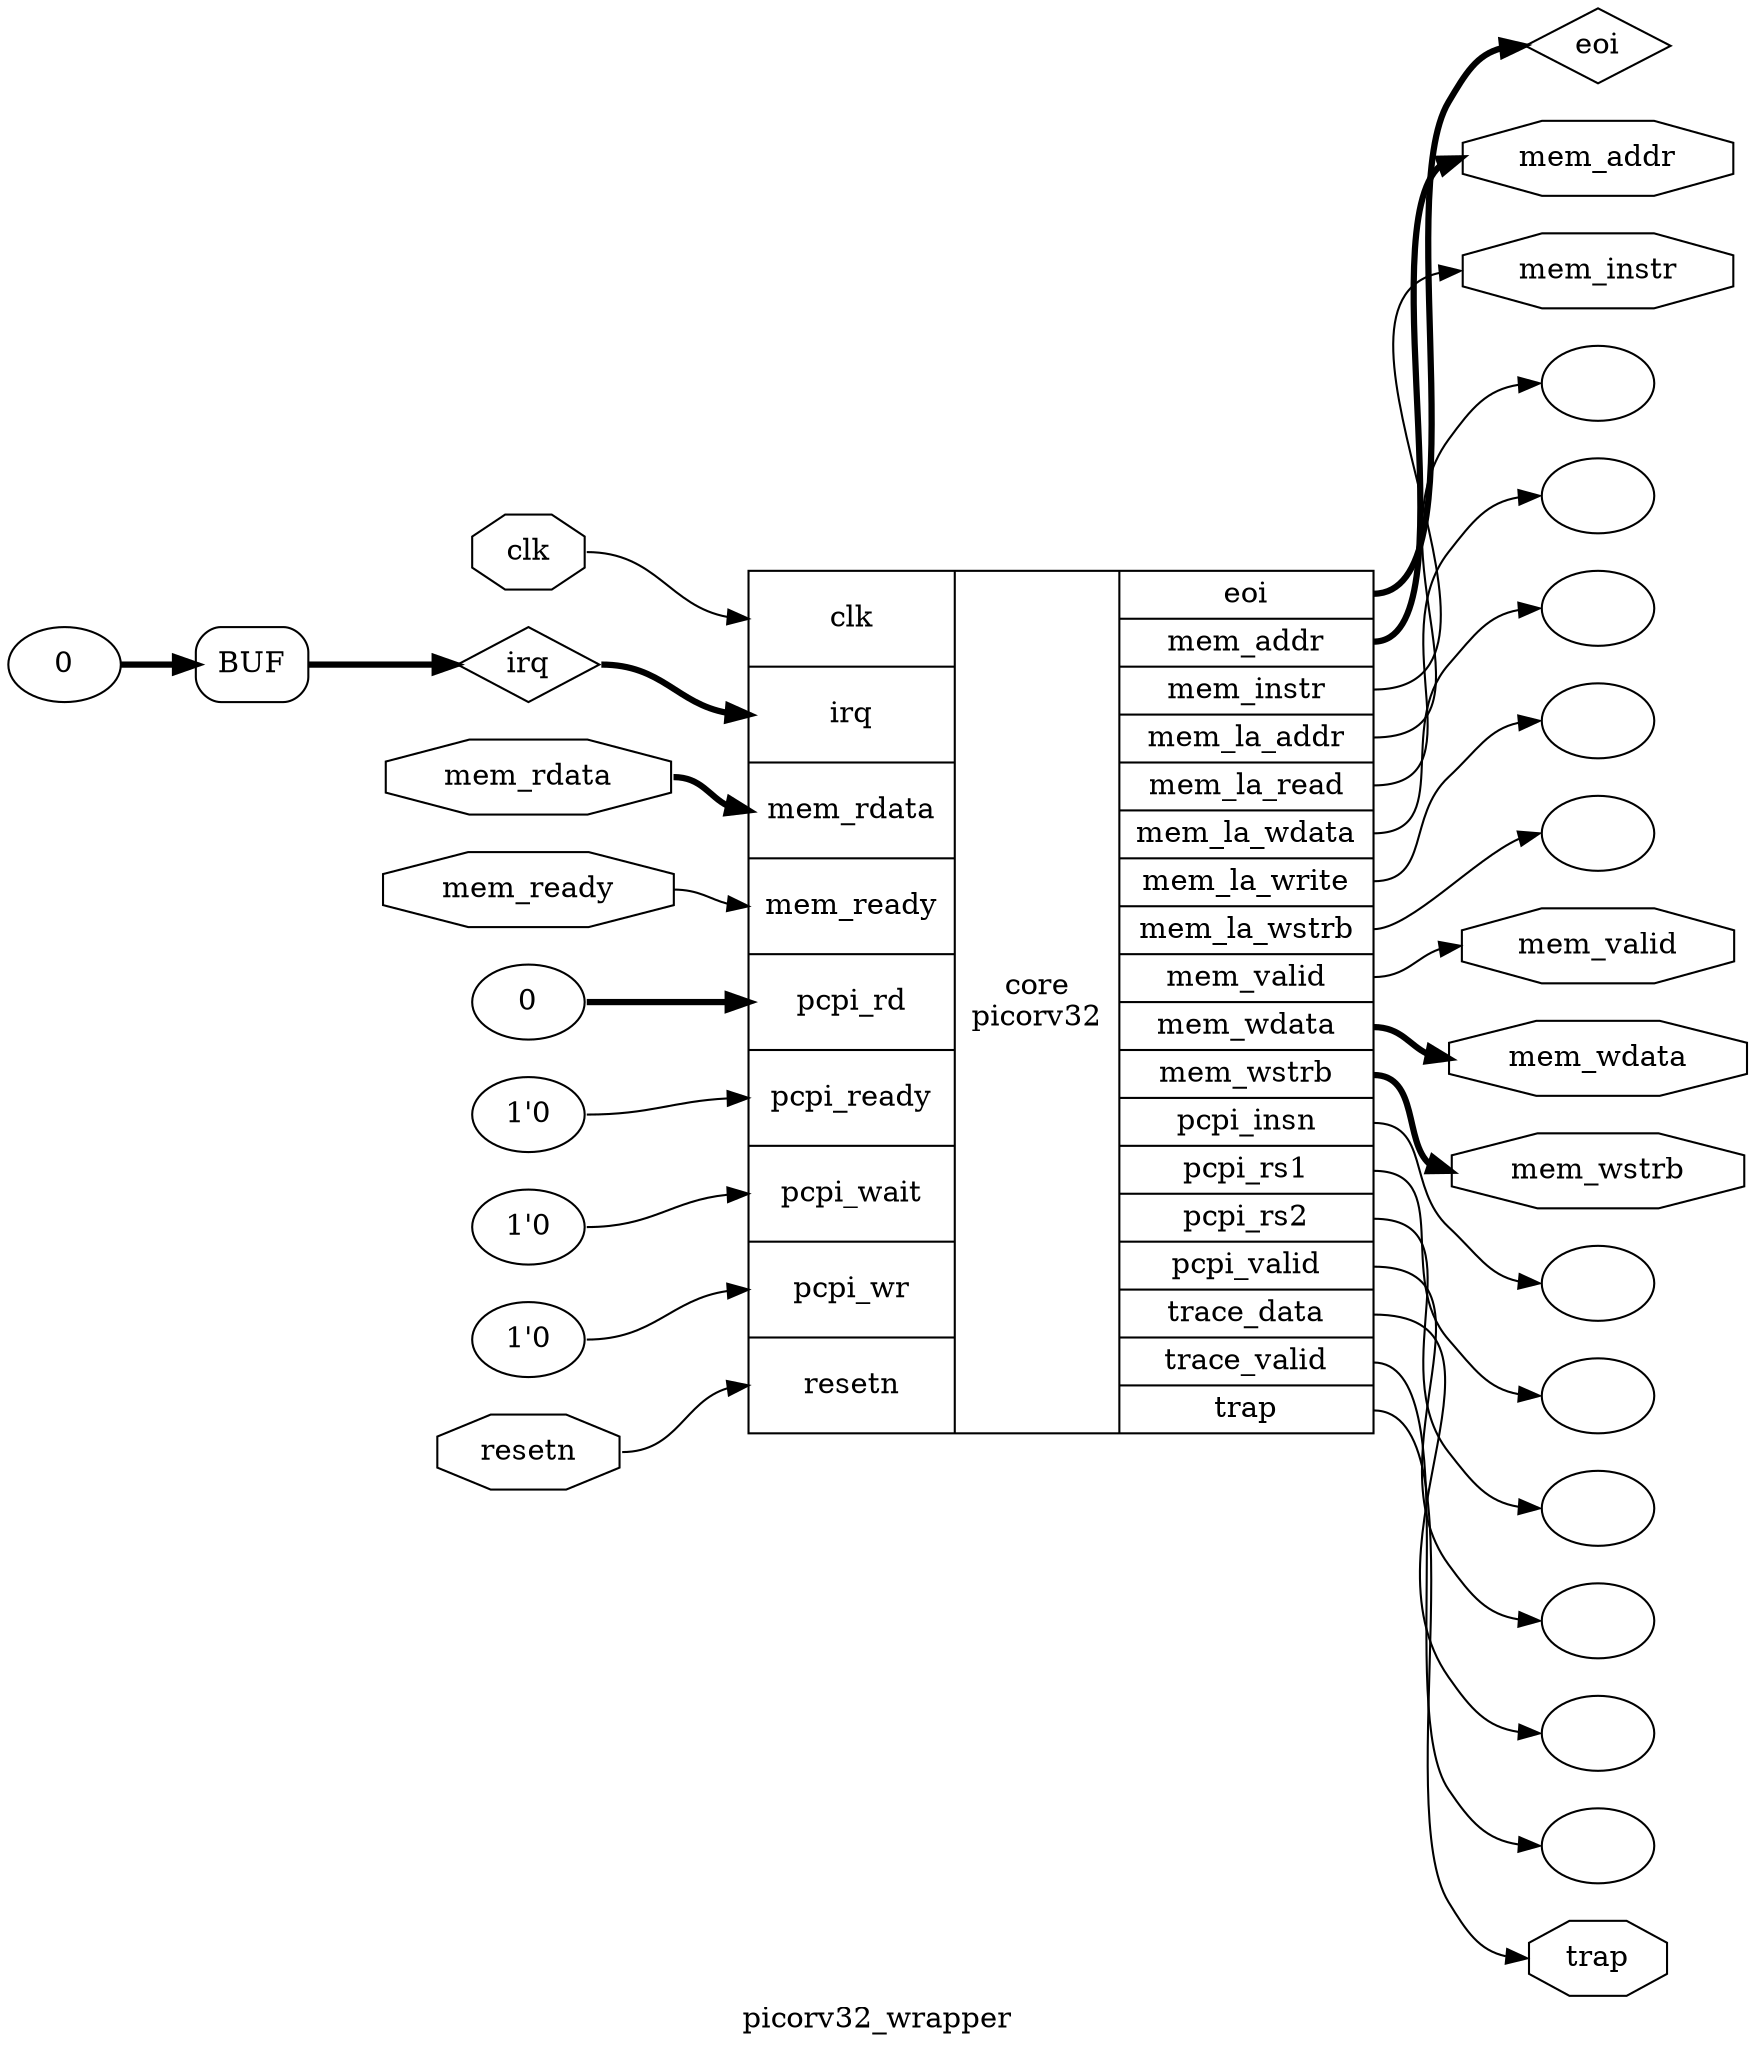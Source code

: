 digraph "picorv32_wrapper" {
label="picorv32_wrapper";
rankdir="LR";
remincross=true;
n1 [ shape=diamond, label="eoi", color="black", fontcolor="black" ];
n2 [ shape=diamond, label="irq", color="black", fontcolor="black" ];
n3 [ shape=octagon, label="mem_rdata", color="black", fontcolor="black" ];
n4 [ shape=octagon, label="mem_wstrb", color="black", fontcolor="black" ];
n5 [ shape=octagon, label="mem_wdata", color="black", fontcolor="black" ];
n6 [ shape=octagon, label="mem_addr", color="black", fontcolor="black" ];
n7 [ shape=octagon, label="mem_ready", color="black", fontcolor="black" ];
n8 [ shape=octagon, label="mem_instr", color="black", fontcolor="black" ];
n9 [ shape=octagon, label="mem_valid", color="black", fontcolor="black" ];
n10 [ shape=octagon, label="trap", color="black", fontcolor="black" ];
n11 [ shape=octagon, label="resetn", color="black", fontcolor="black" ];
n12 [ shape=octagon, label="clk", color="black", fontcolor="black" ];
v0 [ label="" ];
v1 [ label="" ];
v2 [ label="1'0" ];
v3 [ label="1'0" ];
v4 [ label="0" ];
v5 [ label="1'0" ];
v6 [ label="" ];
v7 [ label="" ];
v8 [ label="" ];
v9 [ label="" ];
v10 [ label="" ];
v11 [ label="" ];
v12 [ label="" ];
v13 [ label="" ];
v14 [ label="" ];
c28 [ shape=record, label="{{<p12> clk|<p2> irq|<p3> mem_rdata|<p7> mem_ready|<p13> pcpi_rd|<p14> pcpi_ready|<p15> pcpi_wait|<p16> pcpi_wr|<p11> resetn}|core\npicorv32|{<p1> eoi|<p6> mem_addr|<p8> mem_instr|<p17> mem_la_addr|<p18> mem_la_read|<p19> mem_la_wdata|<p20> mem_la_write|<p21> mem_la_wstrb|<p9> mem_valid|<p5> mem_wdata|<p4> mem_wstrb|<p22> pcpi_insn|<p23> pcpi_rs1|<p24> pcpi_rs2|<p25> pcpi_valid|<p26> trace_data|<p27> trace_valid|<p10> trap}}",  ];
v15 [ label="0" ];
x16 [shape=box, style=rounded, label="BUF", ];
c28:p1:e -> n1:w [color="black", fontcolor="black", style="setlinewidth(3)", label=""];
c28:p10:e -> n10:w [color="black", fontcolor="black", label=""];
n11:e -> c28:p11:w [color="black", fontcolor="black", label=""];
n12:e -> c28:p12:w [color="black", fontcolor="black", label=""];
x16:e -> n2:w [color="black", fontcolor="black", style="setlinewidth(3)", label=""];
n2:e -> c28:p2:w [color="black", fontcolor="black", style="setlinewidth(3)", label=""];
n3:e -> c28:p3:w [color="black", fontcolor="black", style="setlinewidth(3)", label=""];
c28:p4:e -> n4:w [color="black", fontcolor="black", style="setlinewidth(3)", label=""];
c28:p5:e -> n5:w [color="black", fontcolor="black", style="setlinewidth(3)", label=""];
c28:p6:e -> n6:w [color="black", fontcolor="black", style="setlinewidth(3)", label=""];
n7:e -> c28:p7:w [color="black", fontcolor="black", label=""];
c28:p8:e -> n8:w [color="black", fontcolor="black", label=""];
c28:p9:e -> n9:w [color="black", fontcolor="black", label=""];
c28:p26:e -> v0:w [color="black", fontcolor="black", label=""];
c28:p27:e -> v1:w [color="black", fontcolor="black", label=""];
c28:p21:e -> v10:w [color="black", fontcolor="black", label=""];
c28:p19:e -> v11:w [color="black", fontcolor="black", label=""];
c28:p17:e -> v12:w [color="black", fontcolor="black", label=""];
c28:p20:e -> v13:w [color="black", fontcolor="black", label=""];
c28:p18:e -> v14:w [color="black", fontcolor="black", label=""];
v15:e -> x16:w [color="black", fontcolor="black", style="setlinewidth(3)", label=""];
v2:e -> c28:p14:w [color="black", fontcolor="black", label=""];
v3:e -> c28:p15:w [color="black", fontcolor="black", label=""];
v4:e -> c28:p13:w [color="black", fontcolor="black", style="setlinewidth(3)", label=""];
v5:e -> c28:p16:w [color="black", fontcolor="black", label=""];
c28:p24:e -> v6:w [color="black", fontcolor="black", label=""];
c28:p23:e -> v7:w [color="black", fontcolor="black", label=""];
c28:p22:e -> v8:w [color="black", fontcolor="black", label=""];
c28:p25:e -> v9:w [color="black", fontcolor="black", label=""];
}
